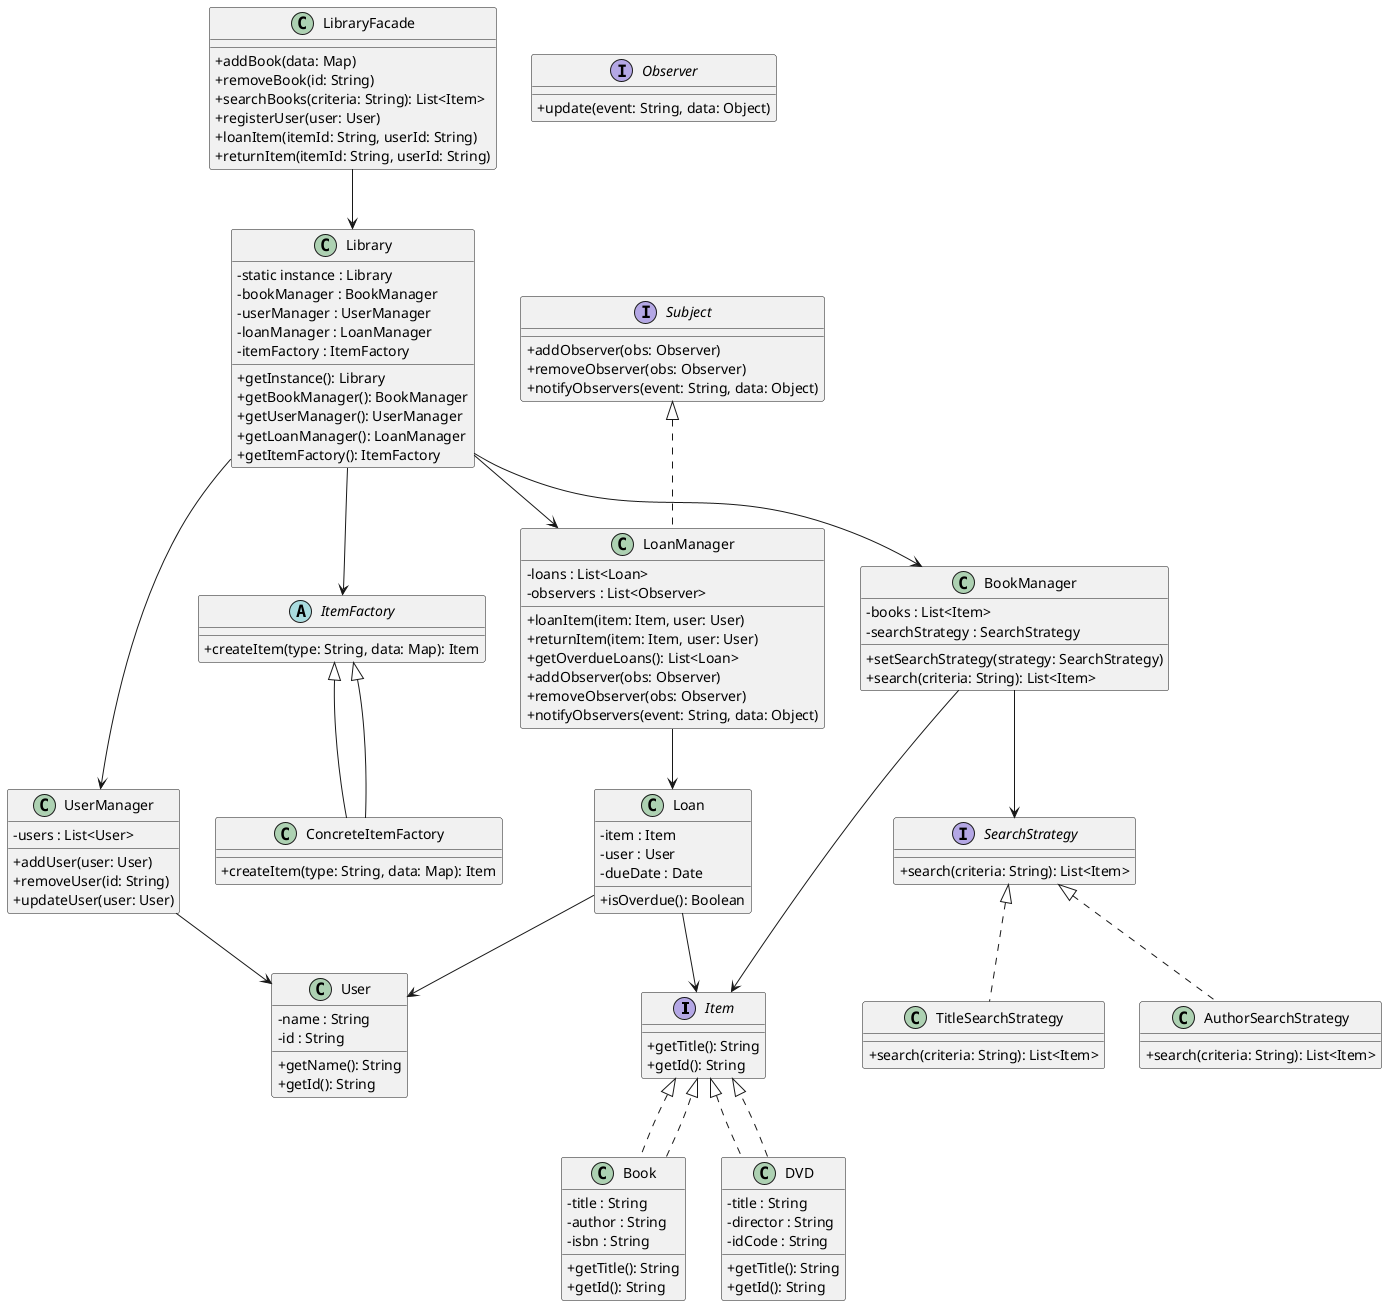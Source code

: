 @startuml
skinparam classAttributeIconSize 0

' ====== Interfaces e Itens ======
interface Item {
    + getTitle(): String
    + getId(): String
}

class Book implements Item {
    - title : String
    - author : String
    - isbn : String
    + getTitle(): String
    + getId(): String
}

class DVD implements Item {
    - title : String
    - director : String
    - idCode : String
    + getTitle(): String
    + getId(): String
}

' ====== Factory Method ======
abstract class ItemFactory {
    + createItem(type: String, data: Map): Item
}

class ConcreteItemFactory extends ItemFactory {
    + createItem(type: String, data: Map): Item
}

ItemFactory <|-- ConcreteItemFactory
Book ..|> Item
DVD ..|> Item


' ====== Strategy para Busca ======
interface SearchStrategy {
    + search(criteria: String): List<Item>
}

class TitleSearchStrategy implements SearchStrategy {
    + search(criteria: String): List<Item>
}

class AuthorSearchStrategy implements SearchStrategy {
    + search(criteria: String): List<Item>
}

' ====== Observer para Empréstimos ======
interface Observer {
    + update(event: String, data: Object)
}

interface Subject {
    + addObserver(obs: Observer)
    + removeObserver(obs: Observer)
    + notifyObservers(event: String, data: Object)
}

class LoanManager implements Subject {
    - loans : List<Loan>
    - observers : List<Observer>
    + loanItem(item: Item, user: User)
    + returnItem(item: Item, user: User)
    + getOverdueLoans(): List<Loan>
    + addObserver(obs: Observer)
    + removeObserver(obs: Observer)
    + notifyObservers(event: String, data: Object)
}

class Loan {
    - item : Item
    - user : User
    - dueDate : Date
    + isOverdue(): Boolean
}

LoanManager --> Loan
Loan --> Item
Loan --> User

' ====== User e Managers ======
class User {
    - name : String
    - id : String
    + getName(): String
    + getId(): String
}

class BookManager {
    - books : List<Item>
    - searchStrategy : SearchStrategy
    + setSearchStrategy(strategy: SearchStrategy)
    + search(criteria: String): List<Item>
}

class UserManager {
    - users : List<User>
    + addUser(user: User)
    + removeUser(id: String)
    + updateUser(user: User)
}

BookManager --> Item
UserManager --> User
BookManager --> SearchStrategy

' ====== Facade e Singleton ======
class LibraryFacade {
    + addBook(data: Map)
    + removeBook(id: String)
    + searchBooks(criteria: String): List<Item>
    + registerUser(user: User)
    + loanItem(itemId: String, userId: String)
    + returnItem(itemId: String, userId: String)
}

class Library {
    - static instance : Library
    - bookManager : BookManager
    - userManager : UserManager
    - loanManager : LoanManager
    - itemFactory : ItemFactory
    + getInstance(): Library
    + getBookManager(): BookManager
    + getUserManager(): UserManager
    + getLoanManager(): LoanManager
    + getItemFactory(): ItemFactory
}

LibraryFacade --> Library
Library --> BookManager
Library --> UserManager
Library --> LoanManager
Library --> ItemFactory

@enduml
